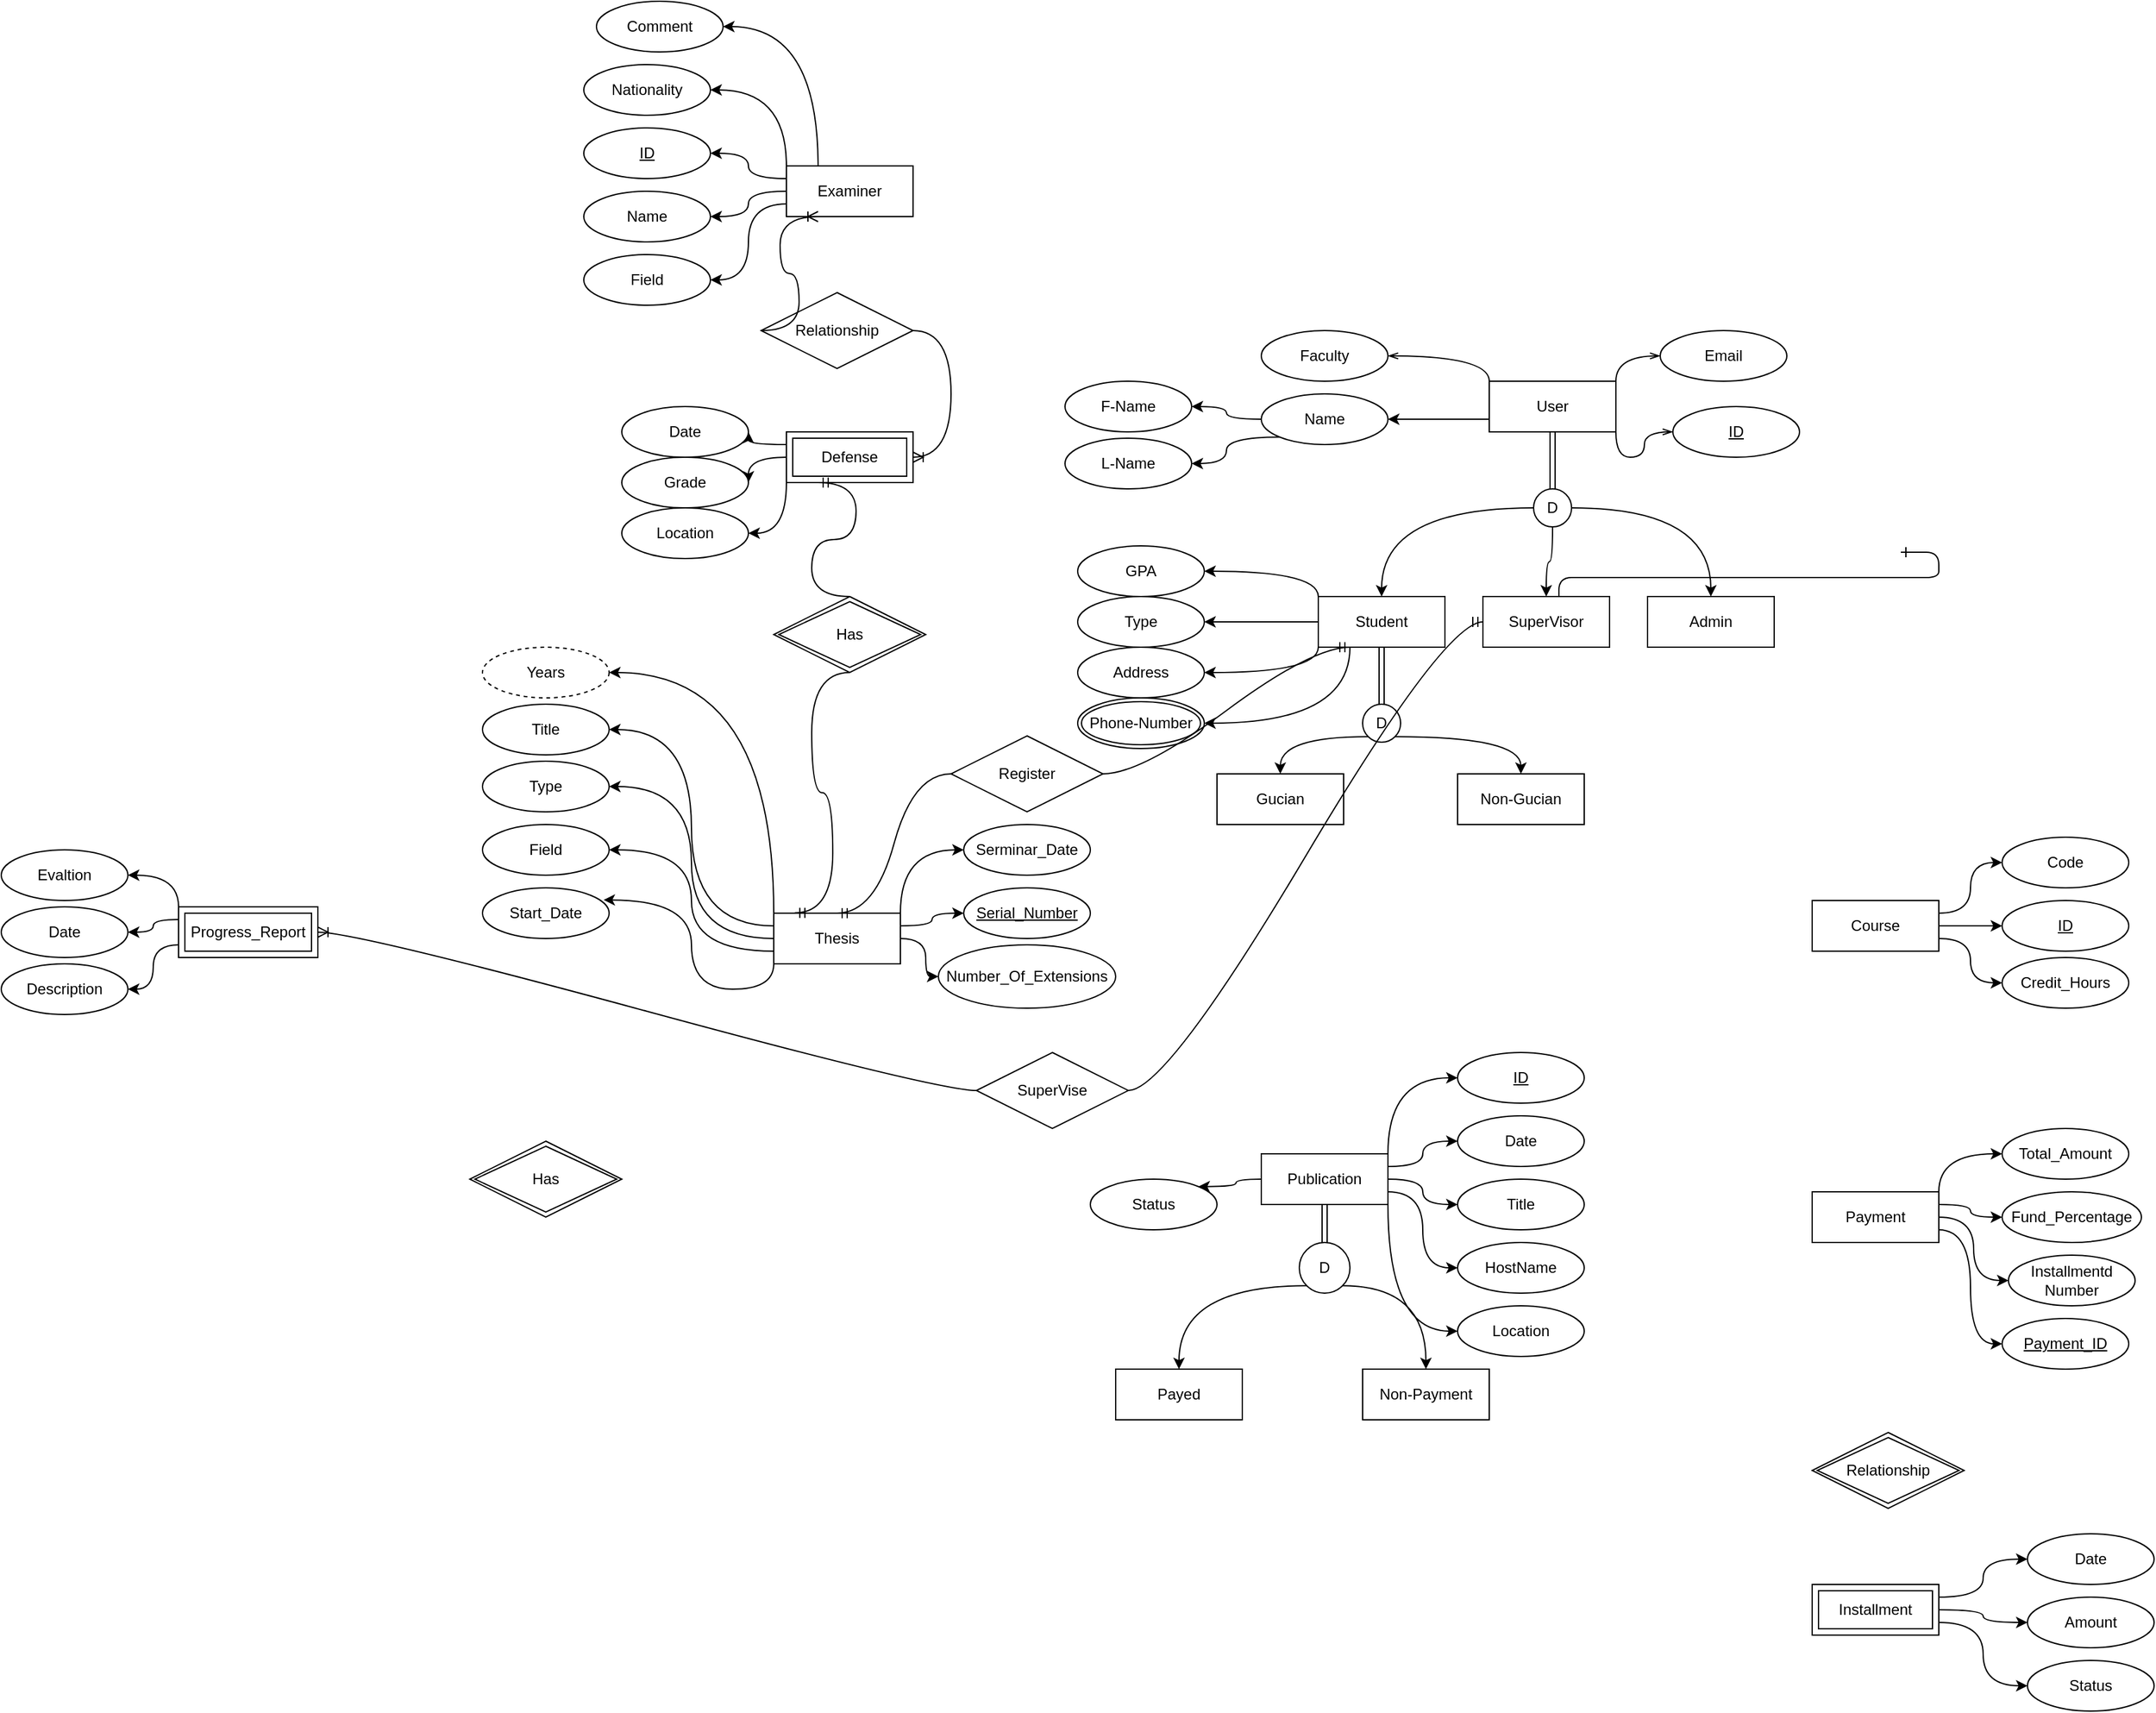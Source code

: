 <mxfile version="15.7.3" type="github">
  <diagram id="R2lEEEUBdFMjLlhIrx00" name="Page-1">
    <mxGraphModel dx="2450" dy="2022" grid="1" gridSize="10" guides="1" tooltips="1" connect="1" arrows="1" fold="1" page="1" pageScale="1" pageWidth="850" pageHeight="1100" math="0" shadow="0" extFonts="Permanent Marker^https://fonts.googleapis.com/css?family=Permanent+Marker">
      <root>
        <mxCell id="0" />
        <mxCell id="1" parent="0" />
        <mxCell id="C-vyLk0tnHw3VtMMgP7b-12" value="" style="edgeStyle=entityRelationEdgeStyle;endArrow=ERzeroToMany;startArrow=ERone;endFill=1;startFill=0;" parent="1" target="C-vyLk0tnHw3VtMMgP7b-17" edge="1">
          <mxGeometry width="100" height="100" relative="1" as="geometry">
            <mxPoint x="700" y="165" as="sourcePoint" />
            <mxPoint x="460" y="205" as="targetPoint" />
          </mxGeometry>
        </mxCell>
        <mxCell id="Kf4U1MBV0LvPlCfvXdAC-1" style="edgeStyle=orthogonalEdgeStyle;curved=1;orthogonalLoop=1;jettySize=auto;html=1;exitX=0;exitY=0;exitDx=0;exitDy=0;entryX=1;entryY=0.5;entryDx=0;entryDy=0;endArrow=openThin;endFill=0;" edge="1" parent="1" source="Kf4U1MBV0LvPlCfvXdAC-4" target="Kf4U1MBV0LvPlCfvXdAC-7">
          <mxGeometry relative="1" as="geometry" />
        </mxCell>
        <mxCell id="Kf4U1MBV0LvPlCfvXdAC-2" style="edgeStyle=orthogonalEdgeStyle;curved=1;orthogonalLoop=1;jettySize=auto;html=1;exitX=1;exitY=0;exitDx=0;exitDy=0;entryX=0;entryY=0.5;entryDx=0;entryDy=0;endArrow=openThin;endFill=0;" edge="1" parent="1" source="Kf4U1MBV0LvPlCfvXdAC-4" target="Kf4U1MBV0LvPlCfvXdAC-5">
          <mxGeometry relative="1" as="geometry" />
        </mxCell>
        <mxCell id="Kf4U1MBV0LvPlCfvXdAC-3" style="edgeStyle=orthogonalEdgeStyle;curved=1;orthogonalLoop=1;jettySize=auto;html=1;exitX=1;exitY=1;exitDx=0;exitDy=0;entryX=0;entryY=0.5;entryDx=0;entryDy=0;endArrow=openThin;endFill=0;" edge="1" parent="1" source="Kf4U1MBV0LvPlCfvXdAC-4" target="Kf4U1MBV0LvPlCfvXdAC-8">
          <mxGeometry relative="1" as="geometry" />
        </mxCell>
        <mxCell id="Kf4U1MBV0LvPlCfvXdAC-16" style="edgeStyle=orthogonalEdgeStyle;orthogonalLoop=1;jettySize=auto;html=1;exitX=0;exitY=0.75;exitDx=0;exitDy=0;entryX=1;entryY=0.5;entryDx=0;entryDy=0;curved=1;" edge="1" parent="1" source="Kf4U1MBV0LvPlCfvXdAC-4" target="Kf4U1MBV0LvPlCfvXdAC-6">
          <mxGeometry relative="1" as="geometry" />
        </mxCell>
        <mxCell id="Kf4U1MBV0LvPlCfvXdAC-4" value="User" style="whiteSpace=wrap;html=1;align=center;" vertex="1" parent="1">
          <mxGeometry x="375" y="30" width="100" height="40" as="geometry" />
        </mxCell>
        <mxCell id="Kf4U1MBV0LvPlCfvXdAC-5" value="Email" style="ellipse;whiteSpace=wrap;html=1;align=center;" vertex="1" parent="1">
          <mxGeometry x="510" y="-10" width="100" height="40" as="geometry" />
        </mxCell>
        <mxCell id="Kf4U1MBV0LvPlCfvXdAC-20" style="edgeStyle=orthogonalEdgeStyle;curved=1;orthogonalLoop=1;jettySize=auto;html=1;exitX=0;exitY=0.5;exitDx=0;exitDy=0;entryX=1;entryY=0.5;entryDx=0;entryDy=0;" edge="1" parent="1" source="Kf4U1MBV0LvPlCfvXdAC-6" target="Kf4U1MBV0LvPlCfvXdAC-19">
          <mxGeometry relative="1" as="geometry" />
        </mxCell>
        <mxCell id="Kf4U1MBV0LvPlCfvXdAC-21" style="edgeStyle=orthogonalEdgeStyle;curved=1;orthogonalLoop=1;jettySize=auto;html=1;exitX=0;exitY=1;exitDx=0;exitDy=0;entryX=1;entryY=0.5;entryDx=0;entryDy=0;" edge="1" parent="1" source="Kf4U1MBV0LvPlCfvXdAC-6" target="Kf4U1MBV0LvPlCfvXdAC-17">
          <mxGeometry relative="1" as="geometry" />
        </mxCell>
        <mxCell id="Kf4U1MBV0LvPlCfvXdAC-6" value="Name&lt;br&gt;" style="ellipse;whiteSpace=wrap;html=1;align=center;" vertex="1" parent="1">
          <mxGeometry x="195" y="40" width="100" height="40" as="geometry" />
        </mxCell>
        <mxCell id="Kf4U1MBV0LvPlCfvXdAC-7" value="Faculty" style="ellipse;whiteSpace=wrap;html=1;align=center;" vertex="1" parent="1">
          <mxGeometry x="195" y="-10" width="100" height="40" as="geometry" />
        </mxCell>
        <mxCell id="Kf4U1MBV0LvPlCfvXdAC-8" value="ID" style="ellipse;whiteSpace=wrap;html=1;align=center;fontStyle=4;" vertex="1" parent="1">
          <mxGeometry x="520" y="50" width="100" height="40" as="geometry" />
        </mxCell>
        <mxCell id="Kf4U1MBV0LvPlCfvXdAC-9" value="" style="shape=link;html=1;rounded=0;exitX=0.5;exitY=1;exitDx=0;exitDy=0;entryX=0.5;entryY=0;entryDx=0;entryDy=0;" edge="1" parent="1" source="Kf4U1MBV0LvPlCfvXdAC-4" target="Kf4U1MBV0LvPlCfvXdAC-10">
          <mxGeometry width="100" relative="1" as="geometry">
            <mxPoint x="360" y="140" as="sourcePoint" />
            <mxPoint x="419" y="150" as="targetPoint" />
          </mxGeometry>
        </mxCell>
        <mxCell id="Kf4U1MBV0LvPlCfvXdAC-25" style="edgeStyle=orthogonalEdgeStyle;curved=1;orthogonalLoop=1;jettySize=auto;html=1;exitX=0;exitY=0.5;exitDx=0;exitDy=0;entryX=0.5;entryY=0;entryDx=0;entryDy=0;" edge="1" parent="1" source="Kf4U1MBV0LvPlCfvXdAC-10" target="Kf4U1MBV0LvPlCfvXdAC-22">
          <mxGeometry relative="1" as="geometry" />
        </mxCell>
        <mxCell id="Kf4U1MBV0LvPlCfvXdAC-26" style="edgeStyle=orthogonalEdgeStyle;curved=1;orthogonalLoop=1;jettySize=auto;html=1;exitX=0.5;exitY=1;exitDx=0;exitDy=0;entryX=0.5;entryY=0;entryDx=0;entryDy=0;" edge="1" parent="1" source="Kf4U1MBV0LvPlCfvXdAC-10" target="Kf4U1MBV0LvPlCfvXdAC-23">
          <mxGeometry relative="1" as="geometry" />
        </mxCell>
        <mxCell id="Kf4U1MBV0LvPlCfvXdAC-27" style="edgeStyle=orthogonalEdgeStyle;curved=1;orthogonalLoop=1;jettySize=auto;html=1;exitX=1;exitY=0.5;exitDx=0;exitDy=0;entryX=0.5;entryY=0;entryDx=0;entryDy=0;" edge="1" parent="1" source="Kf4U1MBV0LvPlCfvXdAC-10" target="Kf4U1MBV0LvPlCfvXdAC-24">
          <mxGeometry relative="1" as="geometry" />
        </mxCell>
        <mxCell id="Kf4U1MBV0LvPlCfvXdAC-10" value="D" style="ellipse;whiteSpace=wrap;html=1;" vertex="1" parent="1">
          <mxGeometry x="410" y="115" width="30" height="30" as="geometry" />
        </mxCell>
        <mxCell id="Kf4U1MBV0LvPlCfvXdAC-17" value="L-Name" style="ellipse;whiteSpace=wrap;html=1;align=center;" vertex="1" parent="1">
          <mxGeometry x="40" y="75" width="100" height="40" as="geometry" />
        </mxCell>
        <mxCell id="Kf4U1MBV0LvPlCfvXdAC-19" value="F-Name" style="ellipse;whiteSpace=wrap;html=1;align=center;" vertex="1" parent="1">
          <mxGeometry x="40" y="30" width="100" height="40" as="geometry" />
        </mxCell>
        <mxCell id="Kf4U1MBV0LvPlCfvXdAC-31" style="edgeStyle=orthogonalEdgeStyle;curved=1;orthogonalLoop=1;jettySize=auto;html=1;exitX=0;exitY=0;exitDx=0;exitDy=0;entryX=1;entryY=0.5;entryDx=0;entryDy=0;" edge="1" parent="1" source="Kf4U1MBV0LvPlCfvXdAC-22" target="Kf4U1MBV0LvPlCfvXdAC-28">
          <mxGeometry relative="1" as="geometry" />
        </mxCell>
        <mxCell id="Kf4U1MBV0LvPlCfvXdAC-32" style="edgeStyle=orthogonalEdgeStyle;curved=1;orthogonalLoop=1;jettySize=auto;html=1;exitX=0;exitY=0.5;exitDx=0;exitDy=0;entryX=1;entryY=0.5;entryDx=0;entryDy=0;" edge="1" parent="1" source="Kf4U1MBV0LvPlCfvXdAC-22" target="Kf4U1MBV0LvPlCfvXdAC-30">
          <mxGeometry relative="1" as="geometry" />
        </mxCell>
        <mxCell id="Kf4U1MBV0LvPlCfvXdAC-34" style="edgeStyle=orthogonalEdgeStyle;curved=1;orthogonalLoop=1;jettySize=auto;html=1;exitX=0;exitY=1;exitDx=0;exitDy=0;entryX=1;entryY=0.5;entryDx=0;entryDy=0;" edge="1" parent="1" source="Kf4U1MBV0LvPlCfvXdAC-22" target="Kf4U1MBV0LvPlCfvXdAC-33">
          <mxGeometry relative="1" as="geometry" />
        </mxCell>
        <mxCell id="Kf4U1MBV0LvPlCfvXdAC-37" style="edgeStyle=orthogonalEdgeStyle;curved=1;orthogonalLoop=1;jettySize=auto;html=1;exitX=0.25;exitY=1;exitDx=0;exitDy=0;entryX=1;entryY=0.5;entryDx=0;entryDy=0;" edge="1" parent="1" source="Kf4U1MBV0LvPlCfvXdAC-22" target="Kf4U1MBV0LvPlCfvXdAC-35">
          <mxGeometry relative="1" as="geometry" />
        </mxCell>
        <mxCell id="Kf4U1MBV0LvPlCfvXdAC-22" value="Student" style="whiteSpace=wrap;html=1;align=center;" vertex="1" parent="1">
          <mxGeometry x="240" y="200" width="100" height="40" as="geometry" />
        </mxCell>
        <mxCell id="Kf4U1MBV0LvPlCfvXdAC-23" value="SuperVisor" style="whiteSpace=wrap;html=1;align=center;" vertex="1" parent="1">
          <mxGeometry x="370" y="200" width="100" height="40" as="geometry" />
        </mxCell>
        <mxCell id="Kf4U1MBV0LvPlCfvXdAC-24" value="Admin" style="whiteSpace=wrap;html=1;align=center;" vertex="1" parent="1">
          <mxGeometry x="500" y="200" width="100" height="40" as="geometry" />
        </mxCell>
        <mxCell id="Kf4U1MBV0LvPlCfvXdAC-28" value="GPA" style="ellipse;whiteSpace=wrap;html=1;align=center;" vertex="1" parent="1">
          <mxGeometry x="50" y="160" width="100" height="40" as="geometry" />
        </mxCell>
        <mxCell id="Kf4U1MBV0LvPlCfvXdAC-30" value="Type" style="ellipse;whiteSpace=wrap;html=1;align=center;" vertex="1" parent="1">
          <mxGeometry x="50" y="200" width="100" height="40" as="geometry" />
        </mxCell>
        <mxCell id="Kf4U1MBV0LvPlCfvXdAC-33" value="Address" style="ellipse;whiteSpace=wrap;html=1;align=center;" vertex="1" parent="1">
          <mxGeometry x="50" y="240" width="100" height="40" as="geometry" />
        </mxCell>
        <mxCell id="Kf4U1MBV0LvPlCfvXdAC-35" value="Phone-Number" style="ellipse;shape=doubleEllipse;margin=3;whiteSpace=wrap;html=1;align=center;" vertex="1" parent="1">
          <mxGeometry x="50" y="280" width="100" height="40" as="geometry" />
        </mxCell>
        <mxCell id="Kf4U1MBV0LvPlCfvXdAC-43" style="edgeStyle=orthogonalEdgeStyle;curved=1;orthogonalLoop=1;jettySize=auto;html=1;exitX=0;exitY=1;exitDx=0;exitDy=0;entryX=0.5;entryY=0;entryDx=0;entryDy=0;" edge="1" parent="1" source="Kf4U1MBV0LvPlCfvXdAC-39" target="Kf4U1MBV0LvPlCfvXdAC-41">
          <mxGeometry relative="1" as="geometry" />
        </mxCell>
        <mxCell id="Kf4U1MBV0LvPlCfvXdAC-44" style="edgeStyle=orthogonalEdgeStyle;curved=1;orthogonalLoop=1;jettySize=auto;html=1;exitX=1;exitY=1;exitDx=0;exitDy=0;entryX=0.5;entryY=0;entryDx=0;entryDy=0;" edge="1" parent="1" source="Kf4U1MBV0LvPlCfvXdAC-39" target="Kf4U1MBV0LvPlCfvXdAC-42">
          <mxGeometry relative="1" as="geometry" />
        </mxCell>
        <mxCell id="Kf4U1MBV0LvPlCfvXdAC-39" value="D" style="ellipse;whiteSpace=wrap;html=1;aspect=fixed;" vertex="1" parent="1">
          <mxGeometry x="275" y="285" width="30" height="30" as="geometry" />
        </mxCell>
        <mxCell id="Kf4U1MBV0LvPlCfvXdAC-40" value="" style="shape=link;html=1;curved=1;exitX=0.5;exitY=1;exitDx=0;exitDy=0;entryX=0.5;entryY=0;entryDx=0;entryDy=0;" edge="1" parent="1" source="Kf4U1MBV0LvPlCfvXdAC-22" target="Kf4U1MBV0LvPlCfvXdAC-39">
          <mxGeometry width="100" relative="1" as="geometry">
            <mxPoint x="275" y="270" as="sourcePoint" />
            <mxPoint x="375" y="270" as="targetPoint" />
          </mxGeometry>
        </mxCell>
        <mxCell id="Kf4U1MBV0LvPlCfvXdAC-41" value="Gucian" style="whiteSpace=wrap;html=1;align=center;" vertex="1" parent="1">
          <mxGeometry x="160" y="340" width="100" height="40" as="geometry" />
        </mxCell>
        <mxCell id="Kf4U1MBV0LvPlCfvXdAC-42" value="Non-Gucian" style="whiteSpace=wrap;html=1;align=center;" vertex="1" parent="1">
          <mxGeometry x="350" y="340" width="100" height="40" as="geometry" />
        </mxCell>
        <mxCell id="Kf4U1MBV0LvPlCfvXdAC-48" style="edgeStyle=orthogonalEdgeStyle;curved=1;orthogonalLoop=1;jettySize=auto;html=1;exitX=1;exitY=0.25;exitDx=0;exitDy=0;entryX=0;entryY=0.5;entryDx=0;entryDy=0;" edge="1" parent="1" source="Kf4U1MBV0LvPlCfvXdAC-46" target="Kf4U1MBV0LvPlCfvXdAC-47">
          <mxGeometry relative="1" as="geometry" />
        </mxCell>
        <mxCell id="Kf4U1MBV0LvPlCfvXdAC-56" style="edgeStyle=orthogonalEdgeStyle;curved=1;orthogonalLoop=1;jettySize=auto;html=1;exitX=0;exitY=0.25;exitDx=0;exitDy=0;entryX=1;entryY=0.5;entryDx=0;entryDy=0;" edge="1" parent="1" source="Kf4U1MBV0LvPlCfvXdAC-46" target="Kf4U1MBV0LvPlCfvXdAC-55">
          <mxGeometry relative="1" as="geometry" />
        </mxCell>
        <mxCell id="Kf4U1MBV0LvPlCfvXdAC-60" style="edgeStyle=orthogonalEdgeStyle;curved=1;orthogonalLoop=1;jettySize=auto;html=1;exitX=0;exitY=1;exitDx=0;exitDy=0;entryX=0.956;entryY=0.239;entryDx=0;entryDy=0;entryPerimeter=0;" edge="1" parent="1" source="Kf4U1MBV0LvPlCfvXdAC-46" target="Kf4U1MBV0LvPlCfvXdAC-51">
          <mxGeometry relative="1" as="geometry" />
        </mxCell>
        <mxCell id="Kf4U1MBV0LvPlCfvXdAC-63" style="edgeStyle=orthogonalEdgeStyle;curved=1;orthogonalLoop=1;jettySize=auto;html=1;exitX=1;exitY=0.5;exitDx=0;exitDy=0;entryX=0;entryY=0.5;entryDx=0;entryDy=0;" edge="1" parent="1" source="Kf4U1MBV0LvPlCfvXdAC-46" target="Kf4U1MBV0LvPlCfvXdAC-49">
          <mxGeometry relative="1" as="geometry" />
        </mxCell>
        <mxCell id="Kf4U1MBV0LvPlCfvXdAC-66" style="edgeStyle=orthogonalEdgeStyle;curved=1;orthogonalLoop=1;jettySize=auto;html=1;exitX=1;exitY=0;exitDx=0;exitDy=0;entryX=0;entryY=0.5;entryDx=0;entryDy=0;" edge="1" parent="1" source="Kf4U1MBV0LvPlCfvXdAC-46" target="Kf4U1MBV0LvPlCfvXdAC-50">
          <mxGeometry relative="1" as="geometry" />
        </mxCell>
        <mxCell id="Kf4U1MBV0LvPlCfvXdAC-67" style="edgeStyle=orthogonalEdgeStyle;curved=1;orthogonalLoop=1;jettySize=auto;html=1;exitX=0;exitY=0;exitDx=0;exitDy=0;entryX=1;entryY=0.5;entryDx=0;entryDy=0;" edge="1" parent="1" source="Kf4U1MBV0LvPlCfvXdAC-46" target="Kf4U1MBV0LvPlCfvXdAC-54">
          <mxGeometry relative="1" as="geometry" />
        </mxCell>
        <mxCell id="Kf4U1MBV0LvPlCfvXdAC-163" style="edgeStyle=orthogonalEdgeStyle;curved=1;orthogonalLoop=1;jettySize=auto;html=1;exitX=0;exitY=0.5;exitDx=0;exitDy=0;entryX=1;entryY=0.5;entryDx=0;entryDy=0;" edge="1" parent="1" source="Kf4U1MBV0LvPlCfvXdAC-46" target="Kf4U1MBV0LvPlCfvXdAC-53">
          <mxGeometry relative="1" as="geometry" />
        </mxCell>
        <mxCell id="Kf4U1MBV0LvPlCfvXdAC-164" style="edgeStyle=orthogonalEdgeStyle;curved=1;orthogonalLoop=1;jettySize=auto;html=1;exitX=0;exitY=0.75;exitDx=0;exitDy=0;entryX=1;entryY=0.5;entryDx=0;entryDy=0;" edge="1" parent="1" source="Kf4U1MBV0LvPlCfvXdAC-46" target="Kf4U1MBV0LvPlCfvXdAC-52">
          <mxGeometry relative="1" as="geometry" />
        </mxCell>
        <mxCell id="Kf4U1MBV0LvPlCfvXdAC-46" value="Thesis" style="whiteSpace=wrap;html=1;align=center;" vertex="1" parent="1">
          <mxGeometry x="-190" y="450" width="100" height="40" as="geometry" />
        </mxCell>
        <mxCell id="Kf4U1MBV0LvPlCfvXdAC-47" value="Serial_Number" style="ellipse;whiteSpace=wrap;html=1;align=center;fontStyle=4;" vertex="1" parent="1">
          <mxGeometry x="-40" y="430" width="100" height="40" as="geometry" />
        </mxCell>
        <mxCell id="Kf4U1MBV0LvPlCfvXdAC-49" value="Number_Of_Extensions" style="ellipse;whiteSpace=wrap;html=1;align=center;" vertex="1" parent="1">
          <mxGeometry x="-60" y="475" width="140" height="50" as="geometry" />
        </mxCell>
        <mxCell id="Kf4U1MBV0LvPlCfvXdAC-50" value="Serminar_Date" style="ellipse;whiteSpace=wrap;html=1;align=center;" vertex="1" parent="1">
          <mxGeometry x="-40" y="380" width="100" height="40" as="geometry" />
        </mxCell>
        <mxCell id="Kf4U1MBV0LvPlCfvXdAC-51" value="Start_Date" style="ellipse;whiteSpace=wrap;html=1;align=center;" vertex="1" parent="1">
          <mxGeometry x="-420" y="430" width="100" height="40" as="geometry" />
        </mxCell>
        <mxCell id="Kf4U1MBV0LvPlCfvXdAC-52" value="Field" style="ellipse;whiteSpace=wrap;html=1;align=center;" vertex="1" parent="1">
          <mxGeometry x="-420" y="380" width="100" height="40" as="geometry" />
        </mxCell>
        <mxCell id="Kf4U1MBV0LvPlCfvXdAC-53" value="Type" style="ellipse;whiteSpace=wrap;html=1;align=center;" vertex="1" parent="1">
          <mxGeometry x="-420" y="330" width="100" height="40" as="geometry" />
        </mxCell>
        <mxCell id="Kf4U1MBV0LvPlCfvXdAC-54" value="Years" style="ellipse;whiteSpace=wrap;html=1;align=center;dashed=1;" vertex="1" parent="1">
          <mxGeometry x="-420" y="240" width="100" height="40" as="geometry" />
        </mxCell>
        <mxCell id="Kf4U1MBV0LvPlCfvXdAC-55" value="Title" style="ellipse;whiteSpace=wrap;html=1;align=center;" vertex="1" parent="1">
          <mxGeometry x="-420" y="285" width="100" height="40" as="geometry" />
        </mxCell>
        <mxCell id="Kf4U1MBV0LvPlCfvXdAC-65" value="Has" style="shape=rhombus;double=1;perimeter=rhombusPerimeter;whiteSpace=wrap;html=1;align=center;" vertex="1" parent="1">
          <mxGeometry x="-190" y="200" width="120" height="60" as="geometry" />
        </mxCell>
        <mxCell id="Kf4U1MBV0LvPlCfvXdAC-73" style="edgeStyle=orthogonalEdgeStyle;curved=1;orthogonalLoop=1;jettySize=auto;html=1;exitX=0;exitY=0.25;exitDx=0;exitDy=0;entryX=1;entryY=0.5;entryDx=0;entryDy=0;" edge="1" parent="1" source="Kf4U1MBV0LvPlCfvXdAC-68" target="Kf4U1MBV0LvPlCfvXdAC-72">
          <mxGeometry relative="1" as="geometry" />
        </mxCell>
        <mxCell id="Kf4U1MBV0LvPlCfvXdAC-74" style="edgeStyle=orthogonalEdgeStyle;curved=1;orthogonalLoop=1;jettySize=auto;html=1;exitX=0;exitY=0.5;exitDx=0;exitDy=0;entryX=1;entryY=0.5;entryDx=0;entryDy=0;" edge="1" parent="1" source="Kf4U1MBV0LvPlCfvXdAC-68" target="Kf4U1MBV0LvPlCfvXdAC-71">
          <mxGeometry relative="1" as="geometry" />
        </mxCell>
        <mxCell id="Kf4U1MBV0LvPlCfvXdAC-75" style="edgeStyle=orthogonalEdgeStyle;curved=1;orthogonalLoop=1;jettySize=auto;html=1;exitX=0;exitY=1;exitDx=0;exitDy=0;entryX=1;entryY=0.5;entryDx=0;entryDy=0;" edge="1" parent="1" source="Kf4U1MBV0LvPlCfvXdAC-68" target="Kf4U1MBV0LvPlCfvXdAC-70">
          <mxGeometry relative="1" as="geometry" />
        </mxCell>
        <mxCell id="Kf4U1MBV0LvPlCfvXdAC-68" value="Defense" style="shape=ext;margin=3;double=1;whiteSpace=wrap;html=1;align=center;" vertex="1" parent="1">
          <mxGeometry x="-180" y="70" width="100" height="40" as="geometry" />
        </mxCell>
        <mxCell id="Kf4U1MBV0LvPlCfvXdAC-70" value="Location" style="ellipse;whiteSpace=wrap;html=1;align=center;" vertex="1" parent="1">
          <mxGeometry x="-310" y="130" width="100" height="40" as="geometry" />
        </mxCell>
        <mxCell id="Kf4U1MBV0LvPlCfvXdAC-71" value="Grade" style="ellipse;whiteSpace=wrap;html=1;align=center;" vertex="1" parent="1">
          <mxGeometry x="-310" y="90" width="100" height="40" as="geometry" />
        </mxCell>
        <mxCell id="Kf4U1MBV0LvPlCfvXdAC-72" value="Date" style="ellipse;whiteSpace=wrap;html=1;align=center;" vertex="1" parent="1">
          <mxGeometry x="-310" y="50" width="100" height="40" as="geometry" />
        </mxCell>
        <mxCell id="Kf4U1MBV0LvPlCfvXdAC-83" style="edgeStyle=orthogonalEdgeStyle;curved=1;orthogonalLoop=1;jettySize=auto;html=1;exitX=0;exitY=0;exitDx=0;exitDy=0;entryX=1;entryY=0.5;entryDx=0;entryDy=0;" edge="1" parent="1" source="Kf4U1MBV0LvPlCfvXdAC-76" target="Kf4U1MBV0LvPlCfvXdAC-81">
          <mxGeometry relative="1" as="geometry" />
        </mxCell>
        <mxCell id="Kf4U1MBV0LvPlCfvXdAC-84" style="edgeStyle=orthogonalEdgeStyle;curved=1;orthogonalLoop=1;jettySize=auto;html=1;exitX=0;exitY=0.25;exitDx=0;exitDy=0;entryX=1;entryY=0.5;entryDx=0;entryDy=0;" edge="1" parent="1" source="Kf4U1MBV0LvPlCfvXdAC-76" target="Kf4U1MBV0LvPlCfvXdAC-79">
          <mxGeometry relative="1" as="geometry" />
        </mxCell>
        <mxCell id="Kf4U1MBV0LvPlCfvXdAC-85" style="edgeStyle=orthogonalEdgeStyle;curved=1;orthogonalLoop=1;jettySize=auto;html=1;exitX=0;exitY=0.5;exitDx=0;exitDy=0;entryX=1;entryY=0.5;entryDx=0;entryDy=0;" edge="1" parent="1" source="Kf4U1MBV0LvPlCfvXdAC-76" target="Kf4U1MBV0LvPlCfvXdAC-77">
          <mxGeometry relative="1" as="geometry" />
        </mxCell>
        <mxCell id="Kf4U1MBV0LvPlCfvXdAC-86" style="edgeStyle=orthogonalEdgeStyle;curved=1;orthogonalLoop=1;jettySize=auto;html=1;exitX=0;exitY=0.75;exitDx=0;exitDy=0;entryX=1;entryY=0.5;entryDx=0;entryDy=0;" edge="1" parent="1" source="Kf4U1MBV0LvPlCfvXdAC-76" target="Kf4U1MBV0LvPlCfvXdAC-80">
          <mxGeometry relative="1" as="geometry" />
        </mxCell>
        <mxCell id="Kf4U1MBV0LvPlCfvXdAC-89" style="edgeStyle=orthogonalEdgeStyle;curved=1;orthogonalLoop=1;jettySize=auto;html=1;exitX=0.25;exitY=0;exitDx=0;exitDy=0;entryX=1;entryY=0.5;entryDx=0;entryDy=0;" edge="1" parent="1" source="Kf4U1MBV0LvPlCfvXdAC-76" target="Kf4U1MBV0LvPlCfvXdAC-88">
          <mxGeometry relative="1" as="geometry" />
        </mxCell>
        <mxCell id="Kf4U1MBV0LvPlCfvXdAC-76" value="Examiner" style="whiteSpace=wrap;html=1;align=center;" vertex="1" parent="1">
          <mxGeometry x="-180" y="-140" width="100" height="40" as="geometry" />
        </mxCell>
        <mxCell id="Kf4U1MBV0LvPlCfvXdAC-77" value="Name" style="ellipse;whiteSpace=wrap;html=1;align=center;" vertex="1" parent="1">
          <mxGeometry x="-340" y="-120" width="100" height="40" as="geometry" />
        </mxCell>
        <mxCell id="Kf4U1MBV0LvPlCfvXdAC-79" value="ID" style="ellipse;whiteSpace=wrap;html=1;align=center;fontStyle=4;" vertex="1" parent="1">
          <mxGeometry x="-340" y="-170" width="100" height="40" as="geometry" />
        </mxCell>
        <mxCell id="Kf4U1MBV0LvPlCfvXdAC-80" value="Field" style="ellipse;whiteSpace=wrap;html=1;align=center;" vertex="1" parent="1">
          <mxGeometry x="-340" y="-70" width="100" height="40" as="geometry" />
        </mxCell>
        <mxCell id="Kf4U1MBV0LvPlCfvXdAC-81" value="Nationality" style="ellipse;whiteSpace=wrap;html=1;align=center;" vertex="1" parent="1">
          <mxGeometry x="-340" y="-220" width="100" height="40" as="geometry" />
        </mxCell>
        <mxCell id="Kf4U1MBV0LvPlCfvXdAC-87" value="Relationship" style="shape=rhombus;perimeter=rhombusPerimeter;whiteSpace=wrap;html=1;align=center;" vertex="1" parent="1">
          <mxGeometry x="-200" y="-40" width="120" height="60" as="geometry" />
        </mxCell>
        <mxCell id="Kf4U1MBV0LvPlCfvXdAC-88" value="Comment" style="ellipse;whiteSpace=wrap;html=1;align=center;" vertex="1" parent="1">
          <mxGeometry x="-330" y="-270" width="100" height="40" as="geometry" />
        </mxCell>
        <mxCell id="Kf4U1MBV0LvPlCfvXdAC-107" value="Evaltion" style="ellipse;whiteSpace=wrap;html=1;align=center;" vertex="1" parent="1">
          <mxGeometry x="-800" y="400" width="100" height="40" as="geometry" />
        </mxCell>
        <mxCell id="Kf4U1MBV0LvPlCfvXdAC-108" value="Date" style="ellipse;whiteSpace=wrap;html=1;align=center;" vertex="1" parent="1">
          <mxGeometry x="-800" y="445" width="100" height="40" as="geometry" />
        </mxCell>
        <mxCell id="Kf4U1MBV0LvPlCfvXdAC-109" value="Description" style="ellipse;whiteSpace=wrap;html=1;align=center;" vertex="1" parent="1">
          <mxGeometry x="-800" y="490" width="100" height="40" as="geometry" />
        </mxCell>
        <mxCell id="Kf4U1MBV0LvPlCfvXdAC-111" style="edgeStyle=orthogonalEdgeStyle;curved=1;orthogonalLoop=1;jettySize=auto;html=1;exitX=0;exitY=0;exitDx=0;exitDy=0;entryX=1;entryY=0.5;entryDx=0;entryDy=0;" edge="1" parent="1" source="Kf4U1MBV0LvPlCfvXdAC-110" target="Kf4U1MBV0LvPlCfvXdAC-107">
          <mxGeometry relative="1" as="geometry" />
        </mxCell>
        <mxCell id="Kf4U1MBV0LvPlCfvXdAC-112" style="edgeStyle=orthogonalEdgeStyle;curved=1;orthogonalLoop=1;jettySize=auto;html=1;exitX=0;exitY=0.25;exitDx=0;exitDy=0;entryX=1;entryY=0.5;entryDx=0;entryDy=0;" edge="1" parent="1" source="Kf4U1MBV0LvPlCfvXdAC-110" target="Kf4U1MBV0LvPlCfvXdAC-108">
          <mxGeometry relative="1" as="geometry" />
        </mxCell>
        <mxCell id="Kf4U1MBV0LvPlCfvXdAC-113" style="edgeStyle=orthogonalEdgeStyle;curved=1;orthogonalLoop=1;jettySize=auto;html=1;exitX=0;exitY=0.75;exitDx=0;exitDy=0;entryX=1;entryY=0.5;entryDx=0;entryDy=0;" edge="1" parent="1" source="Kf4U1MBV0LvPlCfvXdAC-110" target="Kf4U1MBV0LvPlCfvXdAC-109">
          <mxGeometry relative="1" as="geometry" />
        </mxCell>
        <mxCell id="Kf4U1MBV0LvPlCfvXdAC-110" value="Progress_Report" style="shape=ext;margin=3;double=1;whiteSpace=wrap;html=1;align=center;" vertex="1" parent="1">
          <mxGeometry x="-660" y="445" width="110" height="40" as="geometry" />
        </mxCell>
        <mxCell id="Kf4U1MBV0LvPlCfvXdAC-114" value="Has" style="shape=rhombus;double=1;perimeter=rhombusPerimeter;whiteSpace=wrap;html=1;align=center;" vertex="1" parent="1">
          <mxGeometry x="-430" y="630" width="120" height="60" as="geometry" />
        </mxCell>
        <mxCell id="Kf4U1MBV0LvPlCfvXdAC-119" style="edgeStyle=orthogonalEdgeStyle;curved=1;orthogonalLoop=1;jettySize=auto;html=1;exitX=1;exitY=0.25;exitDx=0;exitDy=0;entryX=0;entryY=0.5;entryDx=0;entryDy=0;" edge="1" parent="1" source="Kf4U1MBV0LvPlCfvXdAC-115" target="Kf4U1MBV0LvPlCfvXdAC-116">
          <mxGeometry relative="1" as="geometry" />
        </mxCell>
        <mxCell id="Kf4U1MBV0LvPlCfvXdAC-120" style="edgeStyle=orthogonalEdgeStyle;curved=1;orthogonalLoop=1;jettySize=auto;html=1;exitX=1;exitY=0.5;exitDx=0;exitDy=0;entryX=0;entryY=0.5;entryDx=0;entryDy=0;" edge="1" parent="1" source="Kf4U1MBV0LvPlCfvXdAC-115" target="Kf4U1MBV0LvPlCfvXdAC-118">
          <mxGeometry relative="1" as="geometry" />
        </mxCell>
        <mxCell id="Kf4U1MBV0LvPlCfvXdAC-121" style="edgeStyle=orthogonalEdgeStyle;curved=1;orthogonalLoop=1;jettySize=auto;html=1;exitX=1;exitY=0.75;exitDx=0;exitDy=0;entryX=0;entryY=0.5;entryDx=0;entryDy=0;exitPerimeter=0;" edge="1" parent="1" source="Kf4U1MBV0LvPlCfvXdAC-115" target="Kf4U1MBV0LvPlCfvXdAC-117">
          <mxGeometry relative="1" as="geometry" />
        </mxCell>
        <mxCell id="Kf4U1MBV0LvPlCfvXdAC-115" value="Course" style="whiteSpace=wrap;html=1;align=center;" vertex="1" parent="1">
          <mxGeometry x="630" y="440" width="100" height="40" as="geometry" />
        </mxCell>
        <mxCell id="Kf4U1MBV0LvPlCfvXdAC-116" value="Code" style="ellipse;whiteSpace=wrap;html=1;align=center;" vertex="1" parent="1">
          <mxGeometry x="780" y="390" width="100" height="40" as="geometry" />
        </mxCell>
        <mxCell id="Kf4U1MBV0LvPlCfvXdAC-117" value="Credit_Hours" style="ellipse;whiteSpace=wrap;html=1;align=center;" vertex="1" parent="1">
          <mxGeometry x="780" y="485" width="100" height="40" as="geometry" />
        </mxCell>
        <mxCell id="Kf4U1MBV0LvPlCfvXdAC-118" value="ID" style="ellipse;whiteSpace=wrap;html=1;align=center;fontStyle=4;" vertex="1" parent="1">
          <mxGeometry x="780" y="440" width="100" height="40" as="geometry" />
        </mxCell>
        <mxCell id="Kf4U1MBV0LvPlCfvXdAC-129" style="edgeStyle=orthogonalEdgeStyle;curved=1;orthogonalLoop=1;jettySize=auto;html=1;exitX=1;exitY=0;exitDx=0;exitDy=0;entryX=0;entryY=0.5;entryDx=0;entryDy=0;" edge="1" parent="1" source="Kf4U1MBV0LvPlCfvXdAC-122" target="Kf4U1MBV0LvPlCfvXdAC-127">
          <mxGeometry relative="1" as="geometry" />
        </mxCell>
        <mxCell id="Kf4U1MBV0LvPlCfvXdAC-130" style="edgeStyle=orthogonalEdgeStyle;curved=1;orthogonalLoop=1;jettySize=auto;html=1;exitX=1;exitY=0.25;exitDx=0;exitDy=0;entryX=0;entryY=0.5;entryDx=0;entryDy=0;" edge="1" parent="1" source="Kf4U1MBV0LvPlCfvXdAC-122" target="Kf4U1MBV0LvPlCfvXdAC-123">
          <mxGeometry relative="1" as="geometry" />
        </mxCell>
        <mxCell id="Kf4U1MBV0LvPlCfvXdAC-131" style="edgeStyle=orthogonalEdgeStyle;curved=1;orthogonalLoop=1;jettySize=auto;html=1;exitX=1;exitY=0.5;exitDx=0;exitDy=0;entryX=0;entryY=0.5;entryDx=0;entryDy=0;" edge="1" parent="1" source="Kf4U1MBV0LvPlCfvXdAC-122" target="Kf4U1MBV0LvPlCfvXdAC-124">
          <mxGeometry relative="1" as="geometry" />
        </mxCell>
        <mxCell id="Kf4U1MBV0LvPlCfvXdAC-132" style="edgeStyle=orthogonalEdgeStyle;curved=1;orthogonalLoop=1;jettySize=auto;html=1;exitX=1;exitY=0.75;exitDx=0;exitDy=0;entryX=0;entryY=0.5;entryDx=0;entryDy=0;" edge="1" parent="1" source="Kf4U1MBV0LvPlCfvXdAC-122" target="Kf4U1MBV0LvPlCfvXdAC-125">
          <mxGeometry relative="1" as="geometry" />
        </mxCell>
        <mxCell id="Kf4U1MBV0LvPlCfvXdAC-133" style="edgeStyle=orthogonalEdgeStyle;curved=1;orthogonalLoop=1;jettySize=auto;html=1;exitX=1;exitY=1;exitDx=0;exitDy=0;entryX=0;entryY=0.5;entryDx=0;entryDy=0;" edge="1" parent="1" source="Kf4U1MBV0LvPlCfvXdAC-122" target="Kf4U1MBV0LvPlCfvXdAC-126">
          <mxGeometry relative="1" as="geometry" />
        </mxCell>
        <mxCell id="Kf4U1MBV0LvPlCfvXdAC-145" style="edgeStyle=orthogonalEdgeStyle;curved=1;orthogonalLoop=1;jettySize=auto;html=1;exitX=0;exitY=0.5;exitDx=0;exitDy=0;entryX=1;entryY=0;entryDx=0;entryDy=0;" edge="1" parent="1" source="Kf4U1MBV0LvPlCfvXdAC-122" target="Kf4U1MBV0LvPlCfvXdAC-134">
          <mxGeometry relative="1" as="geometry" />
        </mxCell>
        <mxCell id="Kf4U1MBV0LvPlCfvXdAC-122" value="Publication" style="whiteSpace=wrap;html=1;align=center;" vertex="1" parent="1">
          <mxGeometry x="195" y="640" width="100" height="40" as="geometry" />
        </mxCell>
        <mxCell id="Kf4U1MBV0LvPlCfvXdAC-123" value="Date" style="ellipse;whiteSpace=wrap;html=1;align=center;" vertex="1" parent="1">
          <mxGeometry x="350" y="610" width="100" height="40" as="geometry" />
        </mxCell>
        <mxCell id="Kf4U1MBV0LvPlCfvXdAC-124" value="Title" style="ellipse;whiteSpace=wrap;html=1;align=center;" vertex="1" parent="1">
          <mxGeometry x="350" y="660" width="100" height="40" as="geometry" />
        </mxCell>
        <mxCell id="Kf4U1MBV0LvPlCfvXdAC-125" value="HostName" style="ellipse;whiteSpace=wrap;html=1;align=center;" vertex="1" parent="1">
          <mxGeometry x="350" y="710" width="100" height="40" as="geometry" />
        </mxCell>
        <mxCell id="Kf4U1MBV0LvPlCfvXdAC-126" value="Location" style="ellipse;whiteSpace=wrap;html=1;align=center;" vertex="1" parent="1">
          <mxGeometry x="350" y="760" width="100" height="40" as="geometry" />
        </mxCell>
        <mxCell id="Kf4U1MBV0LvPlCfvXdAC-127" value="ID" style="ellipse;whiteSpace=wrap;html=1;align=center;fontStyle=4;" vertex="1" parent="1">
          <mxGeometry x="350" y="560" width="100" height="40" as="geometry" />
        </mxCell>
        <mxCell id="Kf4U1MBV0LvPlCfvXdAC-134" value="Status" style="ellipse;whiteSpace=wrap;html=1;align=center;" vertex="1" parent="1">
          <mxGeometry x="60" y="660" width="100" height="40" as="geometry" />
        </mxCell>
        <mxCell id="Kf4U1MBV0LvPlCfvXdAC-141" style="edgeStyle=orthogonalEdgeStyle;curved=1;orthogonalLoop=1;jettySize=auto;html=1;exitX=1;exitY=0;exitDx=0;exitDy=0;entryX=0;entryY=0.5;entryDx=0;entryDy=0;" edge="1" parent="1" source="Kf4U1MBV0LvPlCfvXdAC-136" target="Kf4U1MBV0LvPlCfvXdAC-137">
          <mxGeometry relative="1" as="geometry" />
        </mxCell>
        <mxCell id="Kf4U1MBV0LvPlCfvXdAC-142" style="edgeStyle=orthogonalEdgeStyle;curved=1;orthogonalLoop=1;jettySize=auto;html=1;exitX=1;exitY=0.25;exitDx=0;exitDy=0;entryX=0;entryY=0.5;entryDx=0;entryDy=0;" edge="1" parent="1" source="Kf4U1MBV0LvPlCfvXdAC-136" target="Kf4U1MBV0LvPlCfvXdAC-138">
          <mxGeometry relative="1" as="geometry" />
        </mxCell>
        <mxCell id="Kf4U1MBV0LvPlCfvXdAC-143" style="edgeStyle=orthogonalEdgeStyle;curved=1;orthogonalLoop=1;jettySize=auto;html=1;exitX=1;exitY=0.5;exitDx=0;exitDy=0;entryX=0;entryY=0.5;entryDx=0;entryDy=0;" edge="1" parent="1" source="Kf4U1MBV0LvPlCfvXdAC-136" target="Kf4U1MBV0LvPlCfvXdAC-139">
          <mxGeometry relative="1" as="geometry" />
        </mxCell>
        <mxCell id="Kf4U1MBV0LvPlCfvXdAC-144" style="edgeStyle=orthogonalEdgeStyle;curved=1;orthogonalLoop=1;jettySize=auto;html=1;exitX=1;exitY=0.75;exitDx=0;exitDy=0;entryX=0;entryY=0.5;entryDx=0;entryDy=0;" edge="1" parent="1" source="Kf4U1MBV0LvPlCfvXdAC-136" target="Kf4U1MBV0LvPlCfvXdAC-140">
          <mxGeometry relative="1" as="geometry" />
        </mxCell>
        <mxCell id="Kf4U1MBV0LvPlCfvXdAC-136" value="Payment" style="whiteSpace=wrap;html=1;align=center;" vertex="1" parent="1">
          <mxGeometry x="630" y="670" width="100" height="40" as="geometry" />
        </mxCell>
        <mxCell id="Kf4U1MBV0LvPlCfvXdAC-137" value="Total_Amount" style="ellipse;whiteSpace=wrap;html=1;align=center;" vertex="1" parent="1">
          <mxGeometry x="780" y="620" width="100" height="40" as="geometry" />
        </mxCell>
        <mxCell id="Kf4U1MBV0LvPlCfvXdAC-138" value="Fund_Percentage" style="ellipse;whiteSpace=wrap;html=1;align=center;" vertex="1" parent="1">
          <mxGeometry x="780" y="670" width="110" height="40" as="geometry" />
        </mxCell>
        <mxCell id="Kf4U1MBV0LvPlCfvXdAC-139" value="Installmentd&lt;br&gt;Number" style="ellipse;whiteSpace=wrap;html=1;align=center;" vertex="1" parent="1">
          <mxGeometry x="785" y="720" width="100" height="40" as="geometry" />
        </mxCell>
        <mxCell id="Kf4U1MBV0LvPlCfvXdAC-140" value="Payment_ID" style="ellipse;whiteSpace=wrap;html=1;align=center;fontStyle=4;" vertex="1" parent="1">
          <mxGeometry x="780" y="770" width="100" height="40" as="geometry" />
        </mxCell>
        <mxCell id="Kf4U1MBV0LvPlCfvXdAC-147" value="Relationship" style="shape=rhombus;double=1;perimeter=rhombusPerimeter;whiteSpace=wrap;html=1;align=center;" vertex="1" parent="1">
          <mxGeometry x="630" y="860" width="120" height="60" as="geometry" />
        </mxCell>
        <mxCell id="Kf4U1MBV0LvPlCfvXdAC-152" style="edgeStyle=orthogonalEdgeStyle;curved=1;orthogonalLoop=1;jettySize=auto;html=1;exitX=1;exitY=0.25;exitDx=0;exitDy=0;entryX=0;entryY=0.5;entryDx=0;entryDy=0;" edge="1" parent="1" source="Kf4U1MBV0LvPlCfvXdAC-148" target="Kf4U1MBV0LvPlCfvXdAC-149">
          <mxGeometry relative="1" as="geometry" />
        </mxCell>
        <mxCell id="Kf4U1MBV0LvPlCfvXdAC-153" style="edgeStyle=orthogonalEdgeStyle;curved=1;orthogonalLoop=1;jettySize=auto;html=1;exitX=1;exitY=0.5;exitDx=0;exitDy=0;entryX=0;entryY=0.5;entryDx=0;entryDy=0;" edge="1" parent="1" source="Kf4U1MBV0LvPlCfvXdAC-148" target="Kf4U1MBV0LvPlCfvXdAC-150">
          <mxGeometry relative="1" as="geometry" />
        </mxCell>
        <mxCell id="Kf4U1MBV0LvPlCfvXdAC-154" style="edgeStyle=orthogonalEdgeStyle;curved=1;orthogonalLoop=1;jettySize=auto;html=1;exitX=1;exitY=0.75;exitDx=0;exitDy=0;entryX=0;entryY=0.5;entryDx=0;entryDy=0;" edge="1" parent="1" source="Kf4U1MBV0LvPlCfvXdAC-148" target="Kf4U1MBV0LvPlCfvXdAC-151">
          <mxGeometry relative="1" as="geometry" />
        </mxCell>
        <mxCell id="Kf4U1MBV0LvPlCfvXdAC-148" value="Installment" style="shape=ext;margin=3;double=1;whiteSpace=wrap;html=1;align=center;" vertex="1" parent="1">
          <mxGeometry x="630" y="980" width="100" height="40" as="geometry" />
        </mxCell>
        <mxCell id="Kf4U1MBV0LvPlCfvXdAC-149" value="Date" style="ellipse;whiteSpace=wrap;html=1;align=center;" vertex="1" parent="1">
          <mxGeometry x="800" y="940" width="100" height="40" as="geometry" />
        </mxCell>
        <mxCell id="Kf4U1MBV0LvPlCfvXdAC-150" value="Amount" style="ellipse;whiteSpace=wrap;html=1;align=center;" vertex="1" parent="1">
          <mxGeometry x="800" y="990" width="100" height="40" as="geometry" />
        </mxCell>
        <mxCell id="Kf4U1MBV0LvPlCfvXdAC-151" value="Status" style="ellipse;whiteSpace=wrap;html=1;align=center;" vertex="1" parent="1">
          <mxGeometry x="800" y="1040" width="100" height="40" as="geometry" />
        </mxCell>
        <mxCell id="Kf4U1MBV0LvPlCfvXdAC-155" value="" style="shape=link;html=1;curved=1;exitX=0.5;exitY=1;exitDx=0;exitDy=0;entryX=0.5;entryY=0;entryDx=0;entryDy=0;" edge="1" parent="1" source="Kf4U1MBV0LvPlCfvXdAC-122" target="Kf4U1MBV0LvPlCfvXdAC-156">
          <mxGeometry width="100" relative="1" as="geometry">
            <mxPoint x="205" y="739.17" as="sourcePoint" />
            <mxPoint x="234" y="739" as="targetPoint" />
          </mxGeometry>
        </mxCell>
        <mxCell id="Kf4U1MBV0LvPlCfvXdAC-159" style="edgeStyle=orthogonalEdgeStyle;curved=1;orthogonalLoop=1;jettySize=auto;html=1;exitX=0;exitY=1;exitDx=0;exitDy=0;entryX=0.5;entryY=0;entryDx=0;entryDy=0;" edge="1" parent="1" source="Kf4U1MBV0LvPlCfvXdAC-156" target="Kf4U1MBV0LvPlCfvXdAC-157">
          <mxGeometry relative="1" as="geometry" />
        </mxCell>
        <mxCell id="Kf4U1MBV0LvPlCfvXdAC-160" style="edgeStyle=orthogonalEdgeStyle;curved=1;orthogonalLoop=1;jettySize=auto;html=1;exitX=1;exitY=1;exitDx=0;exitDy=0;entryX=0.5;entryY=0;entryDx=0;entryDy=0;" edge="1" parent="1" source="Kf4U1MBV0LvPlCfvXdAC-156" target="Kf4U1MBV0LvPlCfvXdAC-158">
          <mxGeometry relative="1" as="geometry" />
        </mxCell>
        <mxCell id="Kf4U1MBV0LvPlCfvXdAC-156" value="D" style="ellipse;whiteSpace=wrap;html=1;aspect=fixed;" vertex="1" parent="1">
          <mxGeometry x="225" y="710" width="40" height="40" as="geometry" />
        </mxCell>
        <mxCell id="Kf4U1MBV0LvPlCfvXdAC-157" value="Payed" style="whiteSpace=wrap;html=1;align=center;" vertex="1" parent="1">
          <mxGeometry x="80" y="810" width="100" height="40" as="geometry" />
        </mxCell>
        <mxCell id="Kf4U1MBV0LvPlCfvXdAC-158" value="Non-Payment" style="whiteSpace=wrap;html=1;align=center;" vertex="1" parent="1">
          <mxGeometry x="275" y="810" width="100" height="40" as="geometry" />
        </mxCell>
        <mxCell id="Kf4U1MBV0LvPlCfvXdAC-161" value="SuperVise" style="shape=rhombus;perimeter=rhombusPerimeter;whiteSpace=wrap;html=1;align=center;" vertex="1" parent="1">
          <mxGeometry x="-30" y="560" width="120" height="60" as="geometry" />
        </mxCell>
        <mxCell id="Kf4U1MBV0LvPlCfvXdAC-162" value="" style="edgeStyle=entityRelationEdgeStyle;fontSize=12;html=1;endArrow=ERoneToMany;curved=1;entryX=1;entryY=0.5;entryDx=0;entryDy=0;exitX=0;exitY=0.5;exitDx=0;exitDy=0;" edge="1" parent="1" source="Kf4U1MBV0LvPlCfvXdAC-161" target="Kf4U1MBV0LvPlCfvXdAC-110">
          <mxGeometry width="100" height="100" relative="1" as="geometry">
            <mxPoint x="-560" y="636.667" as="sourcePoint" />
            <mxPoint x="-480" y="500" as="targetPoint" />
          </mxGeometry>
        </mxCell>
        <mxCell id="Kf4U1MBV0LvPlCfvXdAC-165" value="" style="edgeStyle=entityRelationEdgeStyle;fontSize=12;html=1;endArrow=ERmandOne;curved=1;entryX=0;entryY=0.5;entryDx=0;entryDy=0;exitX=1;exitY=0.5;exitDx=0;exitDy=0;" edge="1" parent="1" source="Kf4U1MBV0LvPlCfvXdAC-161" target="Kf4U1MBV0LvPlCfvXdAC-23">
          <mxGeometry width="100" height="100" relative="1" as="geometry">
            <mxPoint x="-50" y="420" as="sourcePoint" />
            <mxPoint x="50" y="320" as="targetPoint" />
          </mxGeometry>
        </mxCell>
        <mxCell id="Kf4U1MBV0LvPlCfvXdAC-167" value="Register" style="shape=rhombus;perimeter=rhombusPerimeter;whiteSpace=wrap;html=1;align=center;" vertex="1" parent="1">
          <mxGeometry x="-50" y="310" width="120" height="60" as="geometry" />
        </mxCell>
        <mxCell id="Kf4U1MBV0LvPlCfvXdAC-168" value="" style="edgeStyle=entityRelationEdgeStyle;fontSize=12;html=1;endArrow=ERmandOne;curved=1;entryX=0.25;entryY=1;entryDx=0;entryDy=0;exitX=1;exitY=0.5;exitDx=0;exitDy=0;" edge="1" parent="1" source="Kf4U1MBV0LvPlCfvXdAC-167" target="Kf4U1MBV0LvPlCfvXdAC-22">
          <mxGeometry width="100" height="100" relative="1" as="geometry">
            <mxPoint x="-70" y="300" as="sourcePoint" />
            <mxPoint x="30" y="200" as="targetPoint" />
          </mxGeometry>
        </mxCell>
        <mxCell id="Kf4U1MBV0LvPlCfvXdAC-169" value="" style="edgeStyle=entityRelationEdgeStyle;fontSize=12;html=1;endArrow=ERmandOne;curved=1;entryX=0.5;entryY=0;entryDx=0;entryDy=0;" edge="1" parent="1" source="Kf4U1MBV0LvPlCfvXdAC-167" target="Kf4U1MBV0LvPlCfvXdAC-46">
          <mxGeometry width="100" height="100" relative="1" as="geometry">
            <mxPoint x="-60" y="310" as="sourcePoint" />
            <mxPoint x="40" y="210" as="targetPoint" />
          </mxGeometry>
        </mxCell>
        <mxCell id="Kf4U1MBV0LvPlCfvXdAC-170" value="" style="edgeStyle=entityRelationEdgeStyle;fontSize=12;html=1;endArrow=ERmandOne;curved=1;entryX=0.166;entryY=-0.006;entryDx=0;entryDy=0;entryPerimeter=0;exitX=0.5;exitY=1;exitDx=0;exitDy=0;" edge="1" parent="1" source="Kf4U1MBV0LvPlCfvXdAC-65" target="Kf4U1MBV0LvPlCfvXdAC-46">
          <mxGeometry width="100" height="100" relative="1" as="geometry">
            <mxPoint x="-60" y="310" as="sourcePoint" />
            <mxPoint x="40" y="210" as="targetPoint" />
          </mxGeometry>
        </mxCell>
        <mxCell id="Kf4U1MBV0LvPlCfvXdAC-171" value="" style="edgeStyle=entityRelationEdgeStyle;fontSize=12;html=1;endArrow=ERmandOne;curved=1;entryX=0.25;entryY=1;entryDx=0;entryDy=0;exitX=0.5;exitY=0;exitDx=0;exitDy=0;" edge="1" parent="1" source="Kf4U1MBV0LvPlCfvXdAC-65" target="Kf4U1MBV0LvPlCfvXdAC-68">
          <mxGeometry width="100" height="100" relative="1" as="geometry">
            <mxPoint x="-60" y="310" as="sourcePoint" />
            <mxPoint x="40" y="210" as="targetPoint" />
          </mxGeometry>
        </mxCell>
        <mxCell id="Kf4U1MBV0LvPlCfvXdAC-172" value="" style="edgeStyle=entityRelationEdgeStyle;fontSize=12;html=1;endArrow=ERoneToMany;curved=1;entryX=1;entryY=0.5;entryDx=0;entryDy=0;exitX=1;exitY=0.5;exitDx=0;exitDy=0;" edge="1" parent="1" source="Kf4U1MBV0LvPlCfvXdAC-87" target="Kf4U1MBV0LvPlCfvXdAC-68">
          <mxGeometry width="100" height="100" relative="1" as="geometry">
            <mxPoint x="-60" y="120" as="sourcePoint" />
            <mxPoint x="40" y="20" as="targetPoint" />
          </mxGeometry>
        </mxCell>
        <mxCell id="Kf4U1MBV0LvPlCfvXdAC-173" value="" style="edgeStyle=entityRelationEdgeStyle;fontSize=12;html=1;endArrow=ERoneToMany;curved=1;entryX=0.25;entryY=1;entryDx=0;entryDy=0;exitX=0;exitY=0.5;exitDx=0;exitDy=0;" edge="1" parent="1" source="Kf4U1MBV0LvPlCfvXdAC-87" target="Kf4U1MBV0LvPlCfvXdAC-76">
          <mxGeometry width="100" height="100" relative="1" as="geometry">
            <mxPoint x="-60" y="-10" as="sourcePoint" />
            <mxPoint x="40" y="-110" as="targetPoint" />
          </mxGeometry>
        </mxCell>
      </root>
    </mxGraphModel>
  </diagram>
</mxfile>
